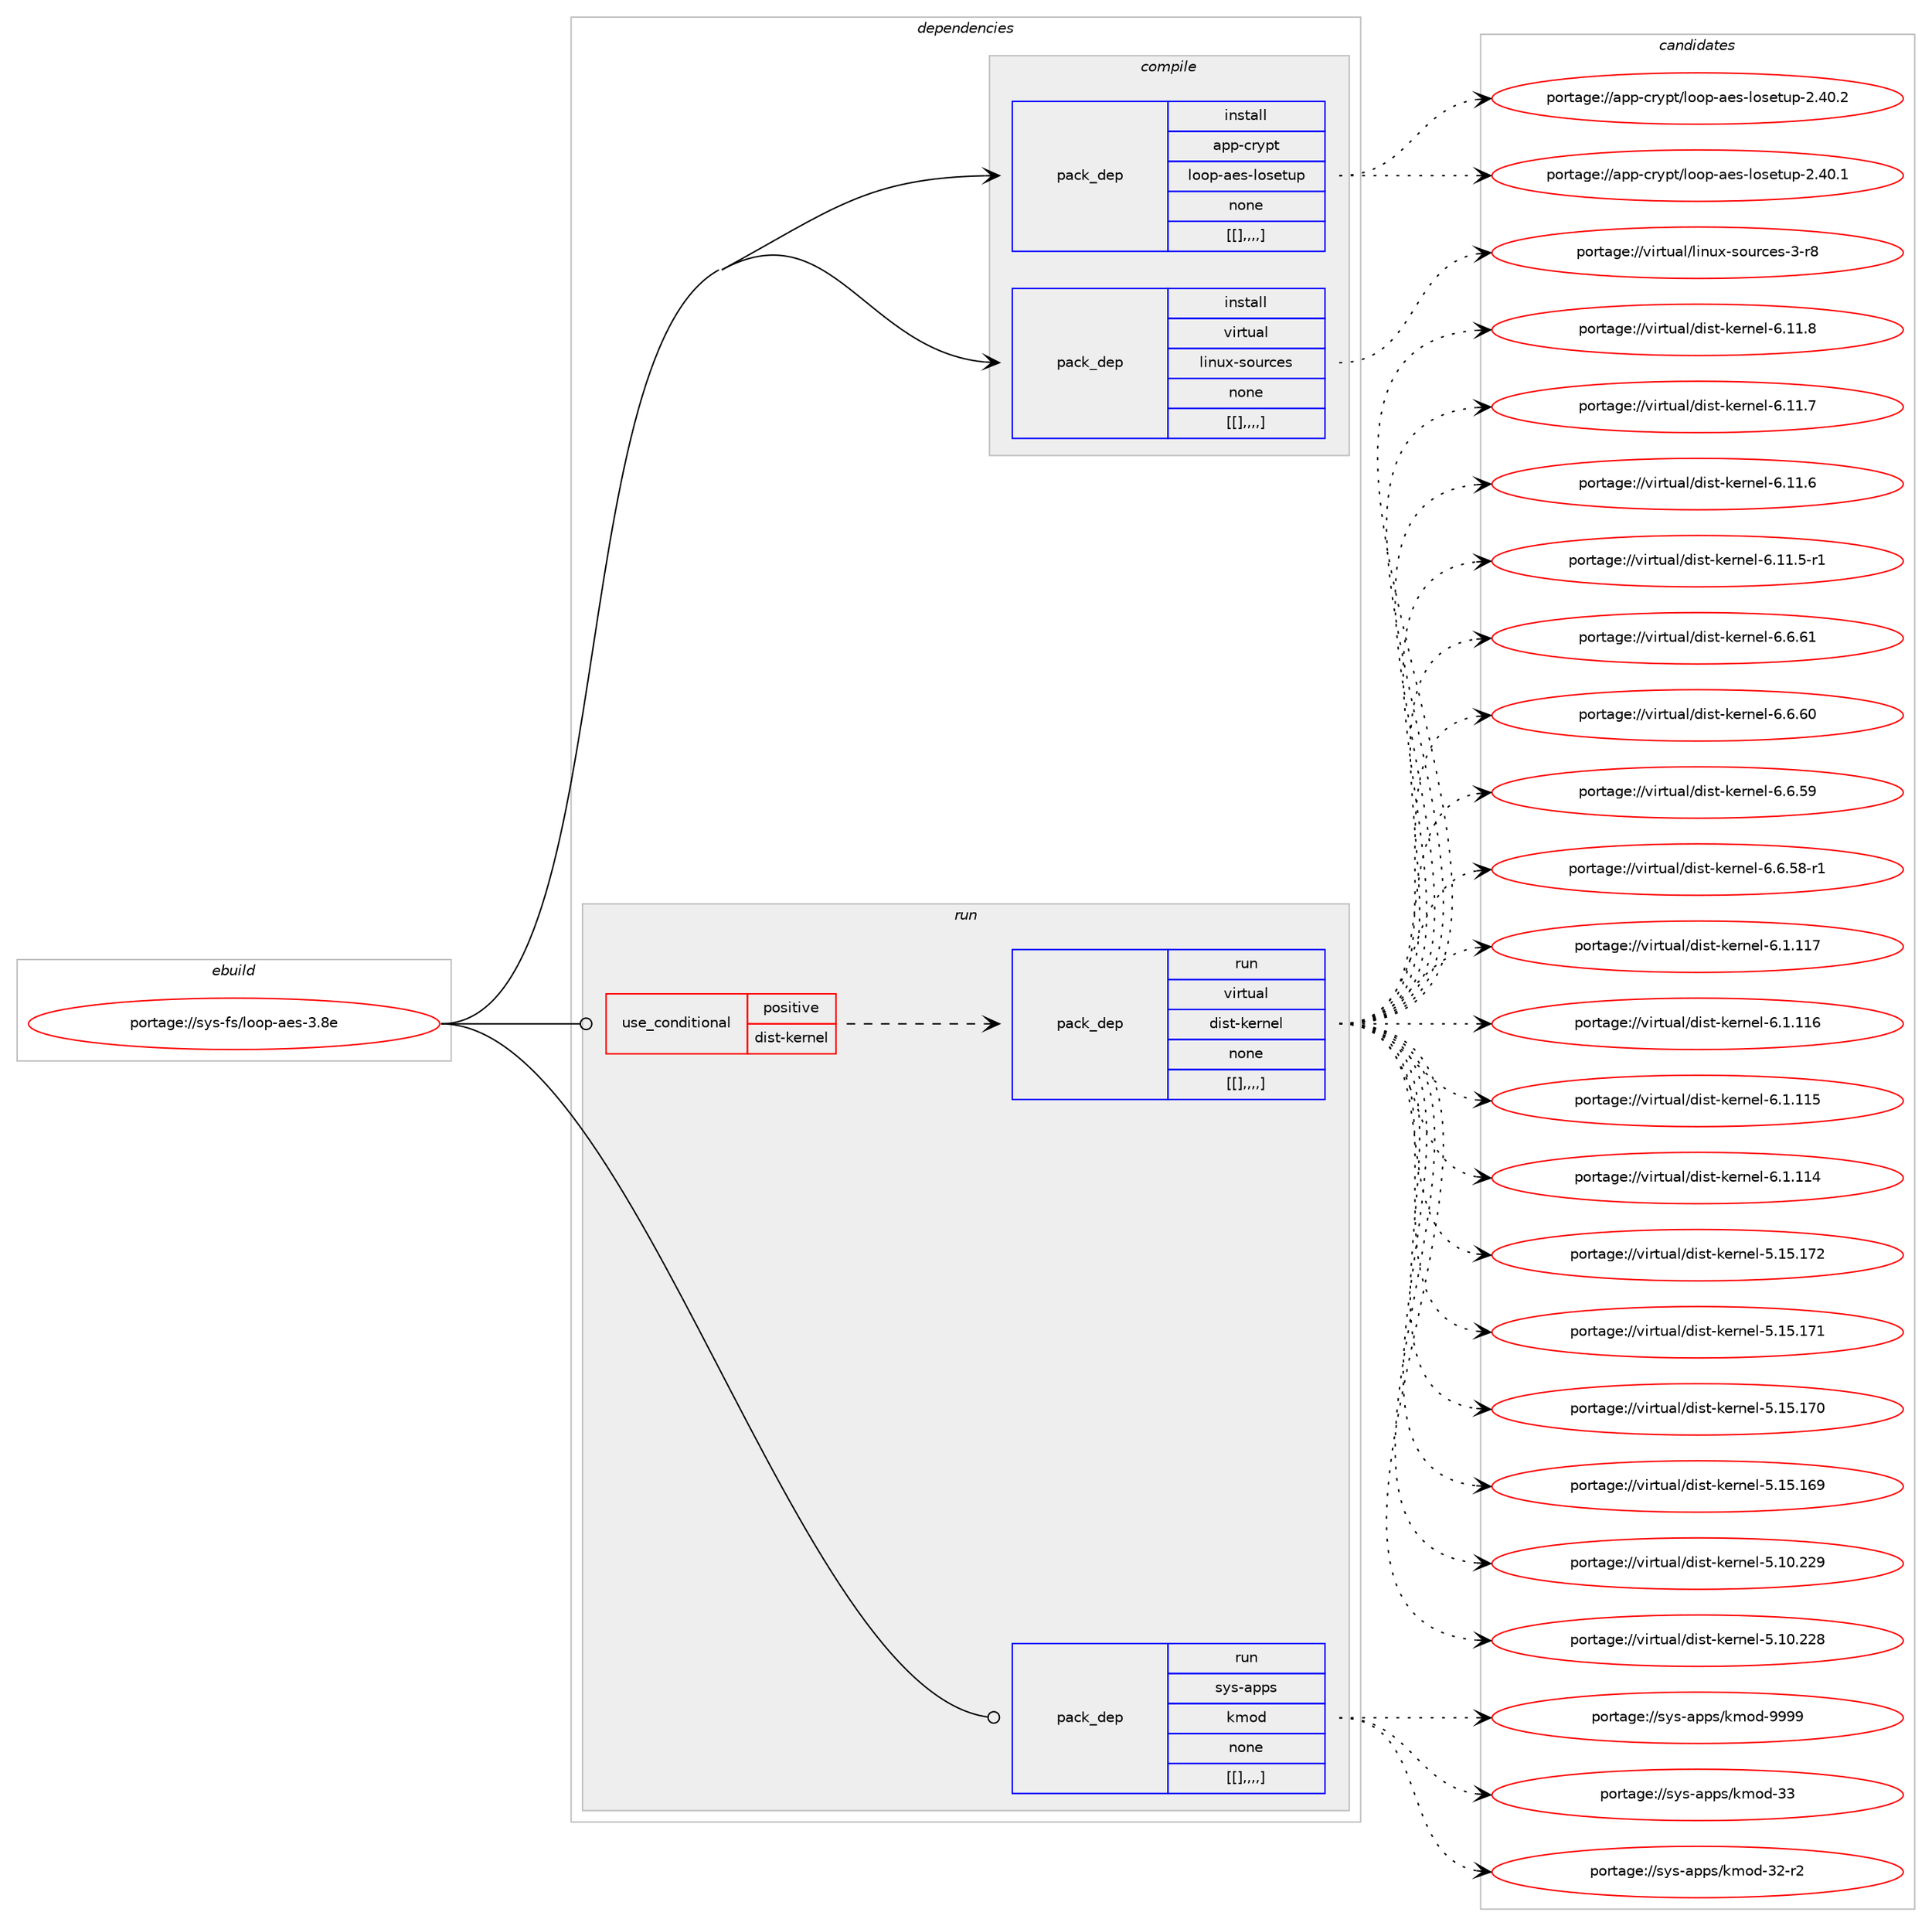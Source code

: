 digraph prolog {

# *************
# Graph options
# *************

newrank=true;
concentrate=true;
compound=true;
graph [rankdir=LR,fontname=Helvetica,fontsize=10,ranksep=1.5];#, ranksep=2.5, nodesep=0.2];
edge  [arrowhead=vee];
node  [fontname=Helvetica,fontsize=10];

# **********
# The ebuild
# **********

subgraph cluster_leftcol {
color=gray;
label=<<i>ebuild</i>>;
id [label="portage://sys-fs/loop-aes-3.8e", color=red, width=4, href="../sys-fs/loop-aes-3.8e.svg"];
}

# ****************
# The dependencies
# ****************

subgraph cluster_midcol {
color=gray;
label=<<i>dependencies</i>>;
subgraph cluster_compile {
fillcolor="#eeeeee";
style=filled;
label=<<i>compile</i>>;
subgraph pack1193 {
dependency1635 [label=<<TABLE BORDER="0" CELLBORDER="1" CELLSPACING="0" CELLPADDING="4" WIDTH="220"><TR><TD ROWSPAN="6" CELLPADDING="30">pack_dep</TD></TR><TR><TD WIDTH="110">install</TD></TR><TR><TD>app-crypt</TD></TR><TR><TD>loop-aes-losetup</TD></TR><TR><TD>none</TD></TR><TR><TD>[[],,,,]</TD></TR></TABLE>>, shape=none, color=blue];
}
id:e -> dependency1635:w [weight=20,style="solid",arrowhead="vee"];
subgraph pack1197 {
dependency1640 [label=<<TABLE BORDER="0" CELLBORDER="1" CELLSPACING="0" CELLPADDING="4" WIDTH="220"><TR><TD ROWSPAN="6" CELLPADDING="30">pack_dep</TD></TR><TR><TD WIDTH="110">install</TD></TR><TR><TD>virtual</TD></TR><TR><TD>linux-sources</TD></TR><TR><TD>none</TD></TR><TR><TD>[[],,,,]</TD></TR></TABLE>>, shape=none, color=blue];
}
id:e -> dependency1640:w [weight=20,style="solid",arrowhead="vee"];
}
subgraph cluster_compileandrun {
fillcolor="#eeeeee";
style=filled;
label=<<i>compile and run</i>>;
}
subgraph cluster_run {
fillcolor="#eeeeee";
style=filled;
label=<<i>run</i>>;
subgraph cond427 {
dependency1642 [label=<<TABLE BORDER="0" CELLBORDER="1" CELLSPACING="0" CELLPADDING="4"><TR><TD ROWSPAN="3" CELLPADDING="10">use_conditional</TD></TR><TR><TD>positive</TD></TR><TR><TD>dist-kernel</TD></TR></TABLE>>, shape=none, color=red];
subgraph pack1200 {
dependency1645 [label=<<TABLE BORDER="0" CELLBORDER="1" CELLSPACING="0" CELLPADDING="4" WIDTH="220"><TR><TD ROWSPAN="6" CELLPADDING="30">pack_dep</TD></TR><TR><TD WIDTH="110">run</TD></TR><TR><TD>virtual</TD></TR><TR><TD>dist-kernel</TD></TR><TR><TD>none</TD></TR><TR><TD>[[],,,,]</TD></TR></TABLE>>, shape=none, color=blue];
}
dependency1642:e -> dependency1645:w [weight=20,style="dashed",arrowhead="vee"];
}
id:e -> dependency1642:w [weight=20,style="solid",arrowhead="odot"];
subgraph pack1202 {
dependency1650 [label=<<TABLE BORDER="0" CELLBORDER="1" CELLSPACING="0" CELLPADDING="4" WIDTH="220"><TR><TD ROWSPAN="6" CELLPADDING="30">pack_dep</TD></TR><TR><TD WIDTH="110">run</TD></TR><TR><TD>sys-apps</TD></TR><TR><TD>kmod</TD></TR><TR><TD>none</TD></TR><TR><TD>[[],,,,]</TD></TR></TABLE>>, shape=none, color=blue];
}
id:e -> dependency1650:w [weight=20,style="solid",arrowhead="odot"];
}
}

# **************
# The candidates
# **************

subgraph cluster_choices {
rank=same;
color=gray;
label=<<i>candidates</i>>;

subgraph choice1103 {
color=black;
nodesep=1;
choice9711211245991141211121164710811111111245971011154510811111510111611711245504652484650 [label="portage://app-crypt/loop-aes-losetup-2.40.2", color=red, width=4,href="../app-crypt/loop-aes-losetup-2.40.2.svg"];
choice9711211245991141211121164710811111111245971011154510811111510111611711245504652484649 [label="portage://app-crypt/loop-aes-losetup-2.40.1", color=red, width=4,href="../app-crypt/loop-aes-losetup-2.40.1.svg"];
dependency1635:e -> choice9711211245991141211121164710811111111245971011154510811111510111611711245504652484650:w [style=dotted,weight="100"];
dependency1635:e -> choice9711211245991141211121164710811111111245971011154510811111510111611711245504652484649:w [style=dotted,weight="100"];
}
subgraph choice1106 {
color=black;
nodesep=1;
choice1181051141161179710847108105110117120451151111171149910111545514511456 [label="portage://virtual/linux-sources-3-r8", color=red, width=4,href="../virtual/linux-sources-3-r8.svg"];
dependency1640:e -> choice1181051141161179710847108105110117120451151111171149910111545514511456:w [style=dotted,weight="100"];
}
subgraph choice1107 {
color=black;
nodesep=1;
choice11810511411611797108471001051151164510710111411010110845544649494656 [label="portage://virtual/dist-kernel-6.11.8", color=red, width=4,href="../virtual/dist-kernel-6.11.8.svg"];
choice11810511411611797108471001051151164510710111411010110845544649494655 [label="portage://virtual/dist-kernel-6.11.7", color=red, width=4,href="../virtual/dist-kernel-6.11.7.svg"];
choice11810511411611797108471001051151164510710111411010110845544649494654 [label="portage://virtual/dist-kernel-6.11.6", color=red, width=4,href="../virtual/dist-kernel-6.11.6.svg"];
choice118105114116117971084710010511511645107101114110101108455446494946534511449 [label="portage://virtual/dist-kernel-6.11.5-r1", color=red, width=4,href="../virtual/dist-kernel-6.11.5-r1.svg"];
choice11810511411611797108471001051151164510710111411010110845544654465449 [label="portage://virtual/dist-kernel-6.6.61", color=red, width=4,href="../virtual/dist-kernel-6.6.61.svg"];
choice11810511411611797108471001051151164510710111411010110845544654465448 [label="portage://virtual/dist-kernel-6.6.60", color=red, width=4,href="../virtual/dist-kernel-6.6.60.svg"];
choice11810511411611797108471001051151164510710111411010110845544654465357 [label="portage://virtual/dist-kernel-6.6.59", color=red, width=4,href="../virtual/dist-kernel-6.6.59.svg"];
choice118105114116117971084710010511511645107101114110101108455446544653564511449 [label="portage://virtual/dist-kernel-6.6.58-r1", color=red, width=4,href="../virtual/dist-kernel-6.6.58-r1.svg"];
choice1181051141161179710847100105115116451071011141101011084554464946494955 [label="portage://virtual/dist-kernel-6.1.117", color=red, width=4,href="../virtual/dist-kernel-6.1.117.svg"];
choice1181051141161179710847100105115116451071011141101011084554464946494954 [label="portage://virtual/dist-kernel-6.1.116", color=red, width=4,href="../virtual/dist-kernel-6.1.116.svg"];
choice1181051141161179710847100105115116451071011141101011084554464946494953 [label="portage://virtual/dist-kernel-6.1.115", color=red, width=4,href="../virtual/dist-kernel-6.1.115.svg"];
choice1181051141161179710847100105115116451071011141101011084554464946494952 [label="portage://virtual/dist-kernel-6.1.114", color=red, width=4,href="../virtual/dist-kernel-6.1.114.svg"];
choice118105114116117971084710010511511645107101114110101108455346495346495550 [label="portage://virtual/dist-kernel-5.15.172", color=red, width=4,href="../virtual/dist-kernel-5.15.172.svg"];
choice118105114116117971084710010511511645107101114110101108455346495346495549 [label="portage://virtual/dist-kernel-5.15.171", color=red, width=4,href="../virtual/dist-kernel-5.15.171.svg"];
choice118105114116117971084710010511511645107101114110101108455346495346495548 [label="portage://virtual/dist-kernel-5.15.170", color=red, width=4,href="../virtual/dist-kernel-5.15.170.svg"];
choice118105114116117971084710010511511645107101114110101108455346495346495457 [label="portage://virtual/dist-kernel-5.15.169", color=red, width=4,href="../virtual/dist-kernel-5.15.169.svg"];
choice118105114116117971084710010511511645107101114110101108455346494846505057 [label="portage://virtual/dist-kernel-5.10.229", color=red, width=4,href="../virtual/dist-kernel-5.10.229.svg"];
choice118105114116117971084710010511511645107101114110101108455346494846505056 [label="portage://virtual/dist-kernel-5.10.228", color=red, width=4,href="../virtual/dist-kernel-5.10.228.svg"];
dependency1645:e -> choice11810511411611797108471001051151164510710111411010110845544649494656:w [style=dotted,weight="100"];
dependency1645:e -> choice11810511411611797108471001051151164510710111411010110845544649494655:w [style=dotted,weight="100"];
dependency1645:e -> choice11810511411611797108471001051151164510710111411010110845544649494654:w [style=dotted,weight="100"];
dependency1645:e -> choice118105114116117971084710010511511645107101114110101108455446494946534511449:w [style=dotted,weight="100"];
dependency1645:e -> choice11810511411611797108471001051151164510710111411010110845544654465449:w [style=dotted,weight="100"];
dependency1645:e -> choice11810511411611797108471001051151164510710111411010110845544654465448:w [style=dotted,weight="100"];
dependency1645:e -> choice11810511411611797108471001051151164510710111411010110845544654465357:w [style=dotted,weight="100"];
dependency1645:e -> choice118105114116117971084710010511511645107101114110101108455446544653564511449:w [style=dotted,weight="100"];
dependency1645:e -> choice1181051141161179710847100105115116451071011141101011084554464946494955:w [style=dotted,weight="100"];
dependency1645:e -> choice1181051141161179710847100105115116451071011141101011084554464946494954:w [style=dotted,weight="100"];
dependency1645:e -> choice1181051141161179710847100105115116451071011141101011084554464946494953:w [style=dotted,weight="100"];
dependency1645:e -> choice1181051141161179710847100105115116451071011141101011084554464946494952:w [style=dotted,weight="100"];
dependency1645:e -> choice118105114116117971084710010511511645107101114110101108455346495346495550:w [style=dotted,weight="100"];
dependency1645:e -> choice118105114116117971084710010511511645107101114110101108455346495346495549:w [style=dotted,weight="100"];
dependency1645:e -> choice118105114116117971084710010511511645107101114110101108455346495346495548:w [style=dotted,weight="100"];
dependency1645:e -> choice118105114116117971084710010511511645107101114110101108455346495346495457:w [style=dotted,weight="100"];
dependency1645:e -> choice118105114116117971084710010511511645107101114110101108455346494846505057:w [style=dotted,weight="100"];
dependency1645:e -> choice118105114116117971084710010511511645107101114110101108455346494846505056:w [style=dotted,weight="100"];
}
subgraph choice1112 {
color=black;
nodesep=1;
choice1151211154597112112115471071091111004557575757 [label="portage://sys-apps/kmod-9999", color=red, width=4,href="../sys-apps/kmod-9999.svg"];
choice115121115459711211211547107109111100455151 [label="portage://sys-apps/kmod-33", color=red, width=4,href="../sys-apps/kmod-33.svg"];
choice1151211154597112112115471071091111004551504511450 [label="portage://sys-apps/kmod-32-r2", color=red, width=4,href="../sys-apps/kmod-32-r2.svg"];
dependency1650:e -> choice1151211154597112112115471071091111004557575757:w [style=dotted,weight="100"];
dependency1650:e -> choice115121115459711211211547107109111100455151:w [style=dotted,weight="100"];
dependency1650:e -> choice1151211154597112112115471071091111004551504511450:w [style=dotted,weight="100"];
}
}

}

